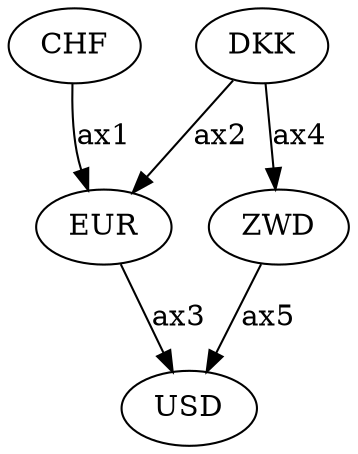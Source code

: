 digraph G {
CHF -> EUR [label = "ax1"];
EUR -> USD [label = "ax3"];
DKK -> EUR [label = "ax2"];
DKK -> ZWD [label = "ax4"];
ZWD -> USD [label = "ax5"];
}